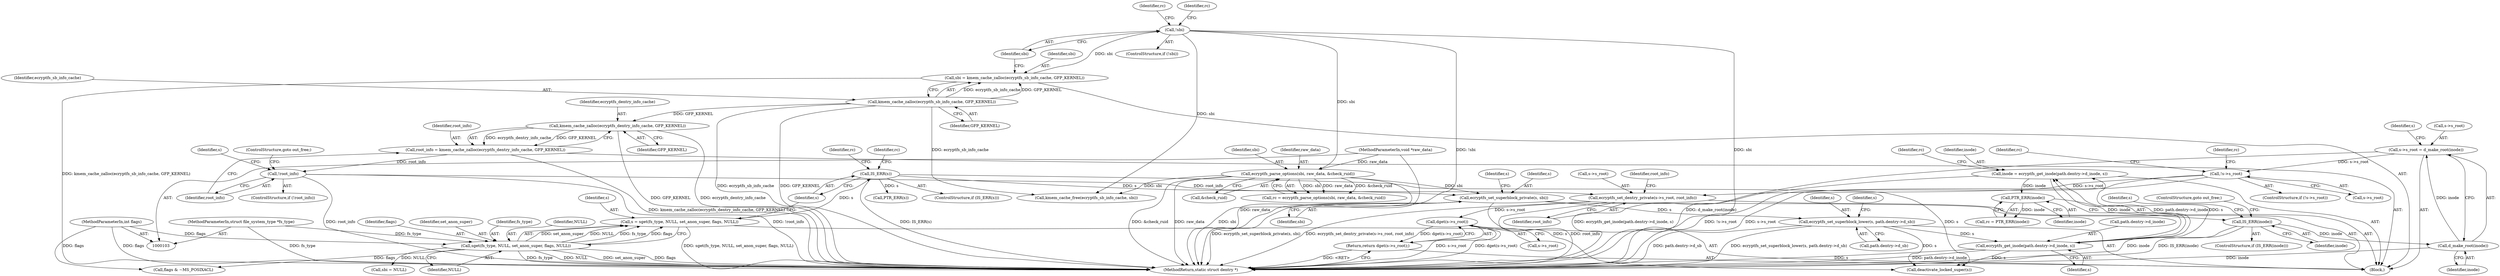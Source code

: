 digraph "0_linux_69c433ed2ecd2d3264efd7afec4439524b319121@API" {
"1000388" [label="(Call,ecryptfs_set_dentry_private(s->s_root, root_info))"];
"1000365" [label="(Call,!s->s_root)"];
"1000358" [label="(Call,s->s_root = d_make_root(inode))"];
"1000362" [label="(Call,d_make_root(inode))"];
"1000355" [label="(Call,IS_ERR(inode))"];
"1000352" [label="(Call,PTR_ERR(inode))"];
"1000341" [label="(Call,inode = ecryptfs_get_inode(path.dentry->d_inode, s))"];
"1000343" [label="(Call,ecryptfs_get_inode(path.dentry->d_inode, s))"];
"1000258" [label="(Call,ecryptfs_set_superblock_lower(s, path.dentry->d_sb))"];
"1000177" [label="(Call,ecryptfs_set_superblock_private(s, sbi))"];
"1000157" [label="(Call,IS_ERR(s))"];
"1000148" [label="(Call,s = sget(fs_type, NULL, set_anon_super, flags, NULL))"];
"1000150" [label="(Call,sget(fs_type, NULL, set_anon_super, flags, NULL))"];
"1000104" [label="(MethodParameterIn,struct file_system_type *fs_type)"];
"1000105" [label="(MethodParameterIn,int flags)"];
"1000136" [label="(Call,ecryptfs_parse_options(sbi, raw_data, &check_ruid))"];
"1000126" [label="(Call,!sbi)"];
"1000120" [label="(Call,sbi = kmem_cache_zalloc(ecryptfs_sb_info_cache, GFP_KERNEL))"];
"1000122" [label="(Call,kmem_cache_zalloc(ecryptfs_sb_info_cache, GFP_KERNEL))"];
"1000107" [label="(MethodParameterIn,void *raw_data)"];
"1000385" [label="(Call,!root_info)"];
"1000379" [label="(Call,root_info = kmem_cache_zalloc(ecryptfs_dentry_info_cache, GFP_KERNEL))"];
"1000381" [label="(Call,kmem_cache_zalloc(ecryptfs_dentry_info_cache, GFP_KERNEL))"];
"1000404" [label="(Call,dget(s->s_root))"];
"1000403" [label="(Return,return dget(s->s_root);)"];
"1000108" [label="(Block,)"];
"1000365" [label="(Call,!s->s_root)"];
"1000382" [label="(Identifier,ecryptfs_dentry_info_cache)"];
"1000371" [label="(Identifier,rc)"];
"1000120" [label="(Call,sbi = kmem_cache_zalloc(ecryptfs_sb_info_cache, GFP_KERNEL))"];
"1000127" [label="(Identifier,sbi)"];
"1000362" [label="(Call,d_make_root(inode))"];
"1000363" [label="(Identifier,inode)"];
"1000376" [label="(Identifier,rc)"];
"1000137" [label="(Identifier,sbi)"];
"1000383" [label="(Identifier,GFP_KERNEL)"];
"1000352" [label="(Call,PTR_ERR(inode))"];
"1000161" [label="(Identifier,rc)"];
"1000158" [label="(Identifier,s)"];
"1000360" [label="(Identifier,s)"];
"1000403" [label="(Return,return dget(s->s_root);)"];
"1000134" [label="(Call,rc = ecryptfs_parse_options(sbi, raw_data, &check_ruid))"];
"1000139" [label="(Call,&check_ruid)"];
"1000122" [label="(Call,kmem_cache_zalloc(ecryptfs_sb_info_cache, GFP_KERNEL))"];
"1000154" [label="(Identifier,flags)"];
"1000162" [label="(Call,PTR_ERR(s))"];
"1000104" [label="(MethodParameterIn,struct file_system_type *fs_type)"];
"1000153" [label="(Identifier,set_anon_super)"];
"1000188" [label="(Call,sbi = NULL)"];
"1000125" [label="(ControlStructure,if (!sbi))"];
"1000359" [label="(Call,s->s_root)"];
"1000182" [label="(Identifier,s)"];
"1000179" [label="(Identifier,sbi)"];
"1000405" [label="(Call,s->s_root)"];
"1000136" [label="(Call,ecryptfs_parse_options(sbi, raw_data, &check_ruid))"];
"1000356" [label="(Identifier,inode)"];
"1000354" [label="(ControlStructure,if (IS_ERR(inode)))"];
"1000413" [label="(Call,deactivate_locked_super(s))"];
"1000178" [label="(Identifier,s)"];
"1000150" [label="(Call,sget(fs_type, NULL, set_anon_super, flags, NULL))"];
"1000389" [label="(Call,s->s_root)"];
"1000349" [label="(Identifier,s)"];
"1000366" [label="(Call,s->s_root)"];
"1000259" [label="(Identifier,s)"];
"1000353" [label="(Identifier,inode)"];
"1000344" [label="(Call,path.dentry->d_inode)"];
"1000351" [label="(Identifier,rc)"];
"1000357" [label="(ControlStructure,goto out_free;)"];
"1000430" [label="(MethodReturn,static struct dentry *)"];
"1000386" [label="(Identifier,root_info)"];
"1000126" [label="(Call,!sbi)"];
"1000105" [label="(MethodParameterIn,int flags)"];
"1000130" [label="(Identifier,rc)"];
"1000385" [label="(Call,!root_info)"];
"1000395" [label="(Identifier,root_info)"];
"1000355" [label="(Call,IS_ERR(inode))"];
"1000392" [label="(Identifier,root_info)"];
"1000151" [label="(Identifier,fs_type)"];
"1000166" [label="(Identifier,rc)"];
"1000380" [label="(Identifier,root_info)"];
"1000379" [label="(Call,root_info = kmem_cache_zalloc(ecryptfs_dentry_info_cache, GFP_KERNEL))"];
"1000387" [label="(ControlStructure,goto out_free;)"];
"1000342" [label="(Identifier,inode)"];
"1000156" [label="(ControlStructure,if (IS_ERR(s)))"];
"1000107" [label="(MethodParameterIn,void *raw_data)"];
"1000364" [label="(ControlStructure,if (!s->s_root))"];
"1000177" [label="(Call,ecryptfs_set_superblock_private(s, sbi))"];
"1000155" [label="(Identifier,NULL)"];
"1000343" [label="(Call,ecryptfs_get_inode(path.dentry->d_inode, s))"];
"1000138" [label="(Identifier,raw_data)"];
"1000267" [label="(Identifier,s)"];
"1000157" [label="(Call,IS_ERR(s))"];
"1000124" [label="(Identifier,GFP_KERNEL)"];
"1000258" [label="(Call,ecryptfs_set_superblock_lower(s, path.dentry->d_sb))"];
"1000135" [label="(Identifier,rc)"];
"1000123" [label="(Identifier,ecryptfs_sb_info_cache)"];
"1000424" [label="(Call,kmem_cache_free(ecryptfs_sb_info_cache, sbi))"];
"1000260" [label="(Call,path.dentry->d_sb)"];
"1000388" [label="(Call,ecryptfs_set_dentry_private(s->s_root, root_info))"];
"1000152" [label="(Identifier,NULL)"];
"1000390" [label="(Identifier,s)"];
"1000367" [label="(Identifier,s)"];
"1000269" [label="(Call,flags & ~MS_POSIXACL)"];
"1000149" [label="(Identifier,s)"];
"1000350" [label="(Call,rc = PTR_ERR(inode))"];
"1000358" [label="(Call,s->s_root = d_make_root(inode))"];
"1000404" [label="(Call,dget(s->s_root))"];
"1000341" [label="(Call,inode = ecryptfs_get_inode(path.dentry->d_inode, s))"];
"1000381" [label="(Call,kmem_cache_zalloc(ecryptfs_dentry_info_cache, GFP_KERNEL))"];
"1000384" [label="(ControlStructure,if (!root_info))"];
"1000148" [label="(Call,s = sget(fs_type, NULL, set_anon_super, flags, NULL))"];
"1000121" [label="(Identifier,sbi)"];
"1000388" -> "1000108"  [label="AST: "];
"1000388" -> "1000392"  [label="CFG: "];
"1000389" -> "1000388"  [label="AST: "];
"1000392" -> "1000388"  [label="AST: "];
"1000395" -> "1000388"  [label="CFG: "];
"1000388" -> "1000430"  [label="DDG: root_info"];
"1000388" -> "1000430"  [label="DDG: ecryptfs_set_dentry_private(s->s_root, root_info)"];
"1000365" -> "1000388"  [label="DDG: s->s_root"];
"1000385" -> "1000388"  [label="DDG: root_info"];
"1000388" -> "1000404"  [label="DDG: s->s_root"];
"1000365" -> "1000364"  [label="AST: "];
"1000365" -> "1000366"  [label="CFG: "];
"1000366" -> "1000365"  [label="AST: "];
"1000371" -> "1000365"  [label="CFG: "];
"1000376" -> "1000365"  [label="CFG: "];
"1000365" -> "1000430"  [label="DDG: !s->s_root"];
"1000365" -> "1000430"  [label="DDG: s->s_root"];
"1000358" -> "1000365"  [label="DDG: s->s_root"];
"1000358" -> "1000108"  [label="AST: "];
"1000358" -> "1000362"  [label="CFG: "];
"1000359" -> "1000358"  [label="AST: "];
"1000362" -> "1000358"  [label="AST: "];
"1000367" -> "1000358"  [label="CFG: "];
"1000358" -> "1000430"  [label="DDG: d_make_root(inode)"];
"1000362" -> "1000358"  [label="DDG: inode"];
"1000362" -> "1000363"  [label="CFG: "];
"1000363" -> "1000362"  [label="AST: "];
"1000362" -> "1000430"  [label="DDG: inode"];
"1000355" -> "1000362"  [label="DDG: inode"];
"1000355" -> "1000354"  [label="AST: "];
"1000355" -> "1000356"  [label="CFG: "];
"1000356" -> "1000355"  [label="AST: "];
"1000357" -> "1000355"  [label="CFG: "];
"1000360" -> "1000355"  [label="CFG: "];
"1000355" -> "1000430"  [label="DDG: inode"];
"1000355" -> "1000430"  [label="DDG: IS_ERR(inode)"];
"1000352" -> "1000355"  [label="DDG: inode"];
"1000352" -> "1000350"  [label="AST: "];
"1000352" -> "1000353"  [label="CFG: "];
"1000353" -> "1000352"  [label="AST: "];
"1000350" -> "1000352"  [label="CFG: "];
"1000352" -> "1000350"  [label="DDG: inode"];
"1000341" -> "1000352"  [label="DDG: inode"];
"1000341" -> "1000108"  [label="AST: "];
"1000341" -> "1000343"  [label="CFG: "];
"1000342" -> "1000341"  [label="AST: "];
"1000343" -> "1000341"  [label="AST: "];
"1000351" -> "1000341"  [label="CFG: "];
"1000341" -> "1000430"  [label="DDG: ecryptfs_get_inode(path.dentry->d_inode, s)"];
"1000343" -> "1000341"  [label="DDG: path.dentry->d_inode"];
"1000343" -> "1000341"  [label="DDG: s"];
"1000343" -> "1000349"  [label="CFG: "];
"1000344" -> "1000343"  [label="AST: "];
"1000349" -> "1000343"  [label="AST: "];
"1000343" -> "1000430"  [label="DDG: s"];
"1000343" -> "1000430"  [label="DDG: path.dentry->d_inode"];
"1000258" -> "1000343"  [label="DDG: s"];
"1000343" -> "1000413"  [label="DDG: s"];
"1000258" -> "1000108"  [label="AST: "];
"1000258" -> "1000260"  [label="CFG: "];
"1000259" -> "1000258"  [label="AST: "];
"1000260" -> "1000258"  [label="AST: "];
"1000267" -> "1000258"  [label="CFG: "];
"1000258" -> "1000430"  [label="DDG: path.dentry->d_sb"];
"1000258" -> "1000430"  [label="DDG: ecryptfs_set_superblock_lower(s, path.dentry->d_sb)"];
"1000177" -> "1000258"  [label="DDG: s"];
"1000258" -> "1000413"  [label="DDG: s"];
"1000177" -> "1000108"  [label="AST: "];
"1000177" -> "1000179"  [label="CFG: "];
"1000178" -> "1000177"  [label="AST: "];
"1000179" -> "1000177"  [label="AST: "];
"1000182" -> "1000177"  [label="CFG: "];
"1000177" -> "1000430"  [label="DDG: ecryptfs_set_superblock_private(s, sbi)"];
"1000157" -> "1000177"  [label="DDG: s"];
"1000136" -> "1000177"  [label="DDG: sbi"];
"1000177" -> "1000413"  [label="DDG: s"];
"1000157" -> "1000156"  [label="AST: "];
"1000157" -> "1000158"  [label="CFG: "];
"1000158" -> "1000157"  [label="AST: "];
"1000161" -> "1000157"  [label="CFG: "];
"1000166" -> "1000157"  [label="CFG: "];
"1000157" -> "1000430"  [label="DDG: IS_ERR(s)"];
"1000148" -> "1000157"  [label="DDG: s"];
"1000157" -> "1000162"  [label="DDG: s"];
"1000157" -> "1000413"  [label="DDG: s"];
"1000148" -> "1000108"  [label="AST: "];
"1000148" -> "1000150"  [label="CFG: "];
"1000149" -> "1000148"  [label="AST: "];
"1000150" -> "1000148"  [label="AST: "];
"1000158" -> "1000148"  [label="CFG: "];
"1000148" -> "1000430"  [label="DDG: sget(fs_type, NULL, set_anon_super, flags, NULL)"];
"1000150" -> "1000148"  [label="DDG: set_anon_super"];
"1000150" -> "1000148"  [label="DDG: NULL"];
"1000150" -> "1000148"  [label="DDG: fs_type"];
"1000150" -> "1000148"  [label="DDG: flags"];
"1000150" -> "1000155"  [label="CFG: "];
"1000151" -> "1000150"  [label="AST: "];
"1000152" -> "1000150"  [label="AST: "];
"1000153" -> "1000150"  [label="AST: "];
"1000154" -> "1000150"  [label="AST: "];
"1000155" -> "1000150"  [label="AST: "];
"1000150" -> "1000430"  [label="DDG: fs_type"];
"1000150" -> "1000430"  [label="DDG: NULL"];
"1000150" -> "1000430"  [label="DDG: set_anon_super"];
"1000150" -> "1000430"  [label="DDG: flags"];
"1000104" -> "1000150"  [label="DDG: fs_type"];
"1000105" -> "1000150"  [label="DDG: flags"];
"1000150" -> "1000188"  [label="DDG: NULL"];
"1000150" -> "1000269"  [label="DDG: flags"];
"1000104" -> "1000103"  [label="AST: "];
"1000104" -> "1000430"  [label="DDG: fs_type"];
"1000105" -> "1000103"  [label="AST: "];
"1000105" -> "1000430"  [label="DDG: flags"];
"1000105" -> "1000269"  [label="DDG: flags"];
"1000136" -> "1000134"  [label="AST: "];
"1000136" -> "1000139"  [label="CFG: "];
"1000137" -> "1000136"  [label="AST: "];
"1000138" -> "1000136"  [label="AST: "];
"1000139" -> "1000136"  [label="AST: "];
"1000134" -> "1000136"  [label="CFG: "];
"1000136" -> "1000430"  [label="DDG: &check_ruid"];
"1000136" -> "1000430"  [label="DDG: raw_data"];
"1000136" -> "1000430"  [label="DDG: sbi"];
"1000136" -> "1000134"  [label="DDG: sbi"];
"1000136" -> "1000134"  [label="DDG: raw_data"];
"1000136" -> "1000134"  [label="DDG: &check_ruid"];
"1000126" -> "1000136"  [label="DDG: sbi"];
"1000107" -> "1000136"  [label="DDG: raw_data"];
"1000136" -> "1000424"  [label="DDG: sbi"];
"1000126" -> "1000125"  [label="AST: "];
"1000126" -> "1000127"  [label="CFG: "];
"1000127" -> "1000126"  [label="AST: "];
"1000130" -> "1000126"  [label="CFG: "];
"1000135" -> "1000126"  [label="CFG: "];
"1000126" -> "1000430"  [label="DDG: !sbi"];
"1000126" -> "1000430"  [label="DDG: sbi"];
"1000120" -> "1000126"  [label="DDG: sbi"];
"1000126" -> "1000424"  [label="DDG: sbi"];
"1000120" -> "1000108"  [label="AST: "];
"1000120" -> "1000122"  [label="CFG: "];
"1000121" -> "1000120"  [label="AST: "];
"1000122" -> "1000120"  [label="AST: "];
"1000127" -> "1000120"  [label="CFG: "];
"1000120" -> "1000430"  [label="DDG: kmem_cache_zalloc(ecryptfs_sb_info_cache, GFP_KERNEL)"];
"1000122" -> "1000120"  [label="DDG: ecryptfs_sb_info_cache"];
"1000122" -> "1000120"  [label="DDG: GFP_KERNEL"];
"1000122" -> "1000124"  [label="CFG: "];
"1000123" -> "1000122"  [label="AST: "];
"1000124" -> "1000122"  [label="AST: "];
"1000122" -> "1000430"  [label="DDG: ecryptfs_sb_info_cache"];
"1000122" -> "1000430"  [label="DDG: GFP_KERNEL"];
"1000122" -> "1000381"  [label="DDG: GFP_KERNEL"];
"1000122" -> "1000424"  [label="DDG: ecryptfs_sb_info_cache"];
"1000107" -> "1000103"  [label="AST: "];
"1000107" -> "1000430"  [label="DDG: raw_data"];
"1000385" -> "1000384"  [label="AST: "];
"1000385" -> "1000386"  [label="CFG: "];
"1000386" -> "1000385"  [label="AST: "];
"1000387" -> "1000385"  [label="CFG: "];
"1000390" -> "1000385"  [label="CFG: "];
"1000385" -> "1000430"  [label="DDG: root_info"];
"1000385" -> "1000430"  [label="DDG: !root_info"];
"1000379" -> "1000385"  [label="DDG: root_info"];
"1000379" -> "1000108"  [label="AST: "];
"1000379" -> "1000381"  [label="CFG: "];
"1000380" -> "1000379"  [label="AST: "];
"1000381" -> "1000379"  [label="AST: "];
"1000386" -> "1000379"  [label="CFG: "];
"1000379" -> "1000430"  [label="DDG: kmem_cache_zalloc(ecryptfs_dentry_info_cache, GFP_KERNEL)"];
"1000381" -> "1000379"  [label="DDG: ecryptfs_dentry_info_cache"];
"1000381" -> "1000379"  [label="DDG: GFP_KERNEL"];
"1000381" -> "1000383"  [label="CFG: "];
"1000382" -> "1000381"  [label="AST: "];
"1000383" -> "1000381"  [label="AST: "];
"1000381" -> "1000430"  [label="DDG: GFP_KERNEL"];
"1000381" -> "1000430"  [label="DDG: ecryptfs_dentry_info_cache"];
"1000404" -> "1000403"  [label="AST: "];
"1000404" -> "1000405"  [label="CFG: "];
"1000405" -> "1000404"  [label="AST: "];
"1000403" -> "1000404"  [label="CFG: "];
"1000404" -> "1000430"  [label="DDG: s->s_root"];
"1000404" -> "1000430"  [label="DDG: dget(s->s_root)"];
"1000404" -> "1000403"  [label="DDG: dget(s->s_root)"];
"1000403" -> "1000108"  [label="AST: "];
"1000430" -> "1000403"  [label="CFG: "];
"1000403" -> "1000430"  [label="DDG: <RET>"];
}

